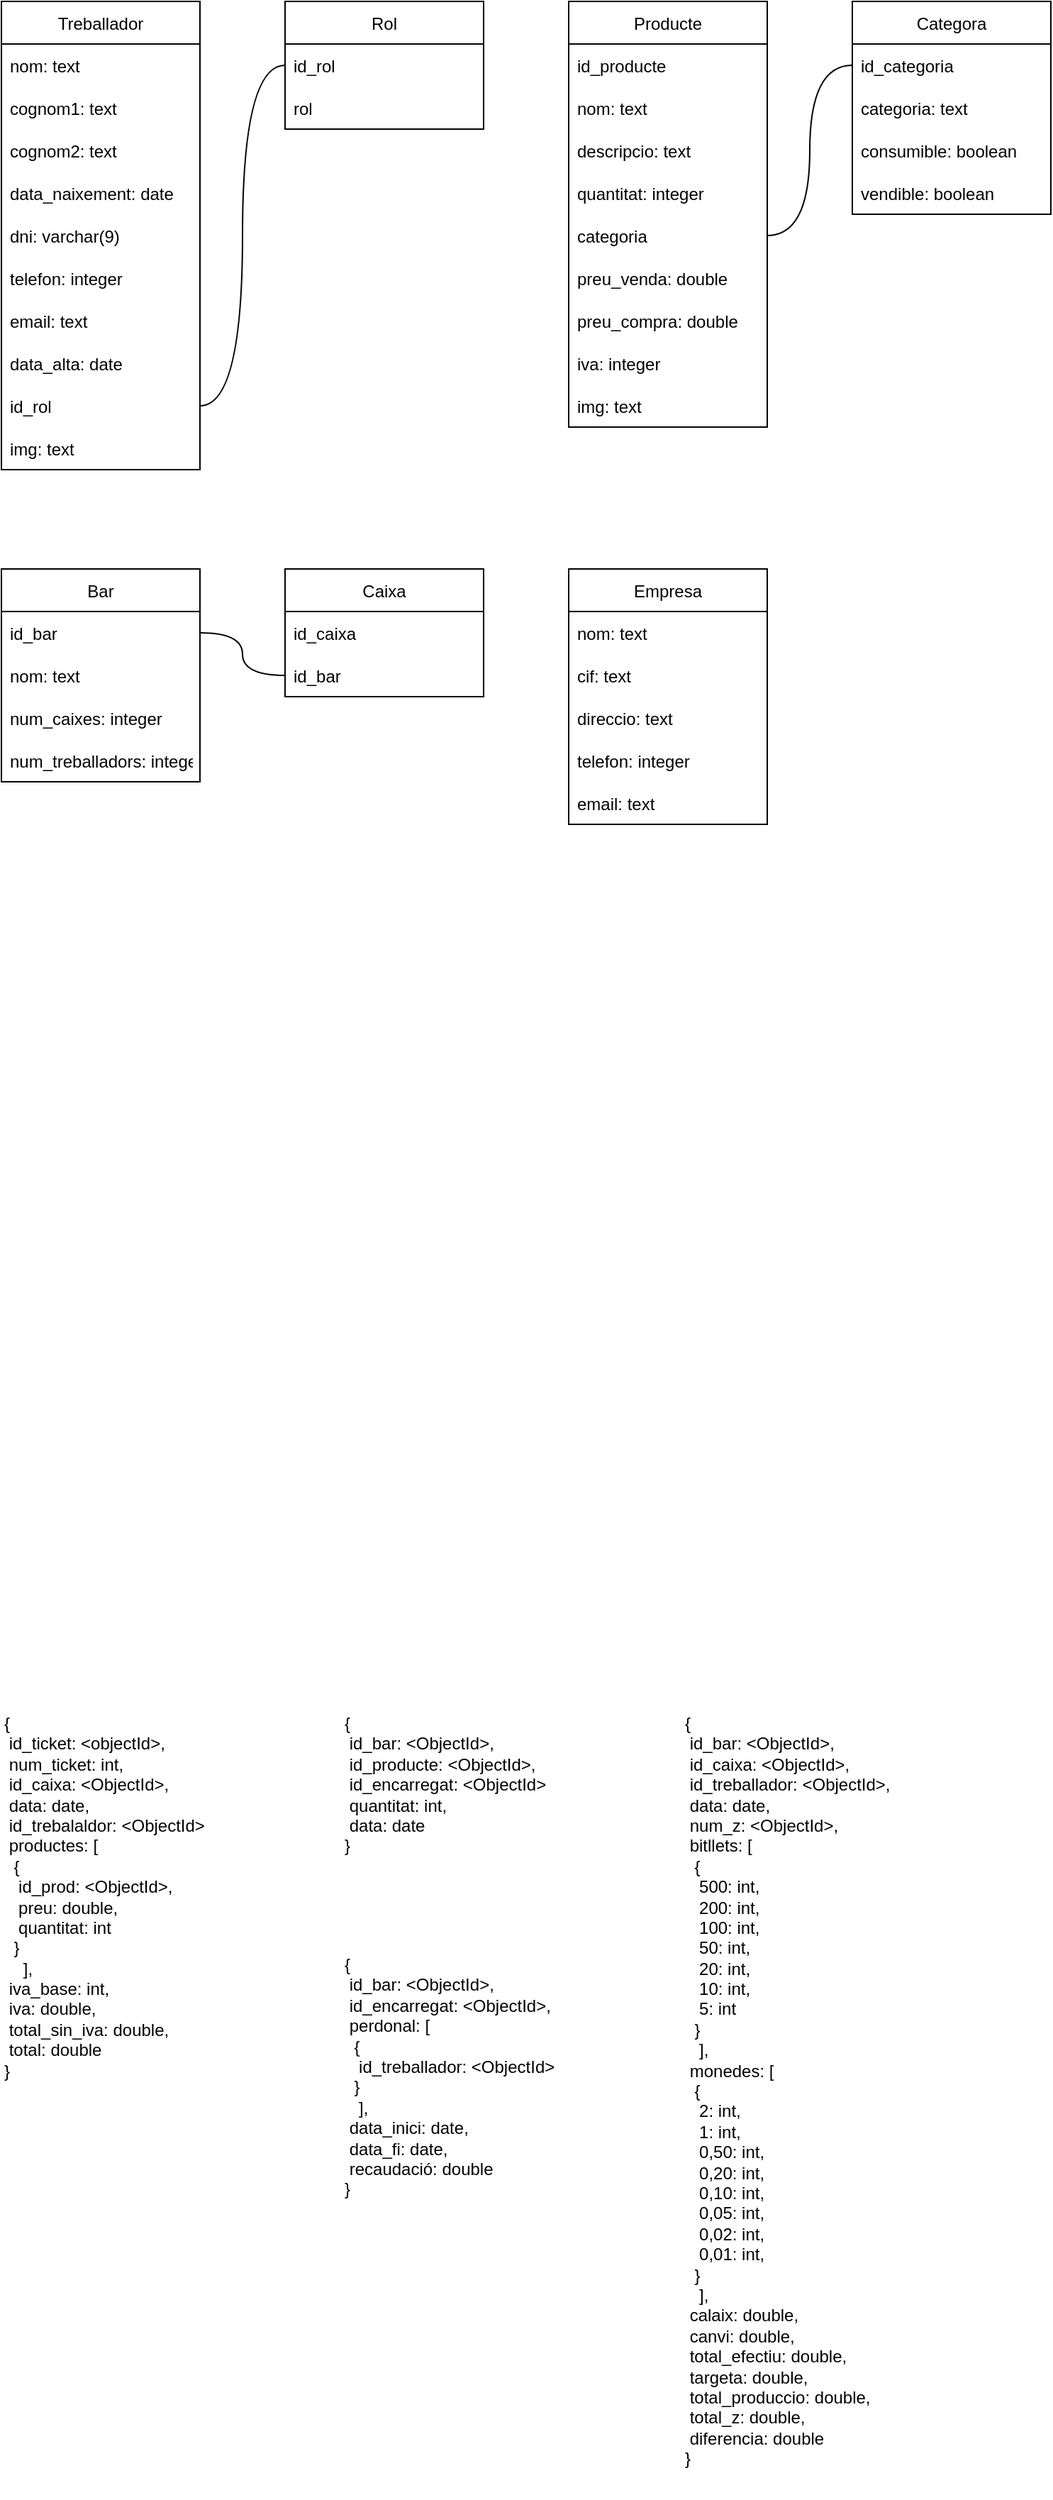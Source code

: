 <mxfile version="17.4.6" type="github">
  <diagram id="rC8Mid0QKteuICI0VROm" name="Page-1">
    <mxGraphModel dx="1564" dy="950" grid="1" gridSize="10" guides="1" tooltips="1" connect="1" arrows="1" fold="1" page="1" pageScale="1" pageWidth="827" pageHeight="1169" math="0" shadow="0">
      <root>
        <mxCell id="0" />
        <mxCell id="1" parent="0" />
        <mxCell id="aXmPvbG-JjzSquTG9hos-1" value="Treballador" style="swimlane;fontStyle=0;childLayout=stackLayout;horizontal=1;startSize=30;horizontalStack=0;resizeParent=1;resizeParentMax=0;resizeLast=0;collapsible=1;marginBottom=0;" vertex="1" parent="1">
          <mxGeometry x="40" y="40" width="140" height="330" as="geometry" />
        </mxCell>
        <mxCell id="aXmPvbG-JjzSquTG9hos-2" value="nom: text" style="text;strokeColor=none;fillColor=none;align=left;verticalAlign=middle;spacingLeft=4;spacingRight=4;overflow=hidden;points=[[0,0.5],[1,0.5]];portConstraint=eastwest;rotatable=0;" vertex="1" parent="aXmPvbG-JjzSquTG9hos-1">
          <mxGeometry y="30" width="140" height="30" as="geometry" />
        </mxCell>
        <mxCell id="aXmPvbG-JjzSquTG9hos-3" value="cognom1: text" style="text;strokeColor=none;fillColor=none;align=left;verticalAlign=middle;spacingLeft=4;spacingRight=4;overflow=hidden;points=[[0,0.5],[1,0.5]];portConstraint=eastwest;rotatable=0;" vertex="1" parent="aXmPvbG-JjzSquTG9hos-1">
          <mxGeometry y="60" width="140" height="30" as="geometry" />
        </mxCell>
        <mxCell id="aXmPvbG-JjzSquTG9hos-4" value="cognom2: text" style="text;strokeColor=none;fillColor=none;align=left;verticalAlign=middle;spacingLeft=4;spacingRight=4;overflow=hidden;points=[[0,0.5],[1,0.5]];portConstraint=eastwest;rotatable=0;" vertex="1" parent="aXmPvbG-JjzSquTG9hos-1">
          <mxGeometry y="90" width="140" height="30" as="geometry" />
        </mxCell>
        <mxCell id="aXmPvbG-JjzSquTG9hos-5" value="data_naixement: date" style="text;strokeColor=none;fillColor=none;align=left;verticalAlign=middle;spacingLeft=4;spacingRight=4;overflow=hidden;points=[[0,0.5],[1,0.5]];portConstraint=eastwest;rotatable=0;" vertex="1" parent="aXmPvbG-JjzSquTG9hos-1">
          <mxGeometry y="120" width="140" height="30" as="geometry" />
        </mxCell>
        <mxCell id="aXmPvbG-JjzSquTG9hos-6" value="dni: varchar(9)" style="text;strokeColor=none;fillColor=none;align=left;verticalAlign=middle;spacingLeft=4;spacingRight=4;overflow=hidden;points=[[0,0.5],[1,0.5]];portConstraint=eastwest;rotatable=0;" vertex="1" parent="aXmPvbG-JjzSquTG9hos-1">
          <mxGeometry y="150" width="140" height="30" as="geometry" />
        </mxCell>
        <mxCell id="aXmPvbG-JjzSquTG9hos-7" value="telefon: integer" style="text;strokeColor=none;fillColor=none;align=left;verticalAlign=middle;spacingLeft=4;spacingRight=4;overflow=hidden;points=[[0,0.5],[1,0.5]];portConstraint=eastwest;rotatable=0;" vertex="1" parent="aXmPvbG-JjzSquTG9hos-1">
          <mxGeometry y="180" width="140" height="30" as="geometry" />
        </mxCell>
        <mxCell id="aXmPvbG-JjzSquTG9hos-61" value="email: text" style="text;strokeColor=none;fillColor=none;align=left;verticalAlign=middle;spacingLeft=4;spacingRight=4;overflow=hidden;points=[[0,0.5],[1,0.5]];portConstraint=eastwest;rotatable=0;" vertex="1" parent="aXmPvbG-JjzSquTG9hos-1">
          <mxGeometry y="210" width="140" height="30" as="geometry" />
        </mxCell>
        <mxCell id="aXmPvbG-JjzSquTG9hos-8" value="data_alta: date" style="text;strokeColor=none;fillColor=none;align=left;verticalAlign=middle;spacingLeft=4;spacingRight=4;overflow=hidden;points=[[0,0.5],[1,0.5]];portConstraint=eastwest;rotatable=0;" vertex="1" parent="aXmPvbG-JjzSquTG9hos-1">
          <mxGeometry y="240" width="140" height="30" as="geometry" />
        </mxCell>
        <mxCell id="aXmPvbG-JjzSquTG9hos-9" value="id_rol" style="text;strokeColor=none;fillColor=none;align=left;verticalAlign=middle;spacingLeft=4;spacingRight=4;overflow=hidden;points=[[0,0.5],[1,0.5]];portConstraint=eastwest;rotatable=0;" vertex="1" parent="aXmPvbG-JjzSquTG9hos-1">
          <mxGeometry y="270" width="140" height="30" as="geometry" />
        </mxCell>
        <mxCell id="aXmPvbG-JjzSquTG9hos-10" value="img: text" style="text;strokeColor=none;fillColor=none;align=left;verticalAlign=middle;spacingLeft=4;spacingRight=4;overflow=hidden;points=[[0,0.5],[1,0.5]];portConstraint=eastwest;rotatable=0;" vertex="1" parent="aXmPvbG-JjzSquTG9hos-1">
          <mxGeometry y="300" width="140" height="30" as="geometry" />
        </mxCell>
        <mxCell id="aXmPvbG-JjzSquTG9hos-11" value="Rol" style="swimlane;fontStyle=0;childLayout=stackLayout;horizontal=1;startSize=30;horizontalStack=0;resizeParent=1;resizeParentMax=0;resizeLast=0;collapsible=1;marginBottom=0;" vertex="1" parent="1">
          <mxGeometry x="240" y="40" width="140" height="90" as="geometry" />
        </mxCell>
        <mxCell id="aXmPvbG-JjzSquTG9hos-19" value="id_rol" style="text;strokeColor=none;fillColor=none;align=left;verticalAlign=middle;spacingLeft=4;spacingRight=4;overflow=hidden;points=[[0,0.5],[1,0.5]];portConstraint=eastwest;rotatable=0;" vertex="1" parent="aXmPvbG-JjzSquTG9hos-11">
          <mxGeometry y="30" width="140" height="30" as="geometry" />
        </mxCell>
        <mxCell id="aXmPvbG-JjzSquTG9hos-12" value="rol" style="text;strokeColor=none;fillColor=none;align=left;verticalAlign=middle;spacingLeft=4;spacingRight=4;overflow=hidden;points=[[0,0.5],[1,0.5]];portConstraint=eastwest;rotatable=0;" vertex="1" parent="aXmPvbG-JjzSquTG9hos-11">
          <mxGeometry y="60" width="140" height="30" as="geometry" />
        </mxCell>
        <mxCell id="aXmPvbG-JjzSquTG9hos-21" style="edgeStyle=orthogonalEdgeStyle;rounded=0;orthogonalLoop=1;jettySize=auto;html=1;exitX=1;exitY=0.5;exitDx=0;exitDy=0;entryX=0;entryY=0.5;entryDx=0;entryDy=0;curved=1;endArrow=none;endFill=0;" edge="1" parent="1" source="aXmPvbG-JjzSquTG9hos-9" target="aXmPvbG-JjzSquTG9hos-19">
          <mxGeometry relative="1" as="geometry" />
        </mxCell>
        <mxCell id="aXmPvbG-JjzSquTG9hos-22" value="Producte" style="swimlane;fontStyle=0;childLayout=stackLayout;horizontal=1;startSize=30;horizontalStack=0;resizeParent=1;resizeParentMax=0;resizeLast=0;collapsible=1;marginBottom=0;" vertex="1" parent="1">
          <mxGeometry x="440" y="40" width="140" height="300" as="geometry" />
        </mxCell>
        <mxCell id="aXmPvbG-JjzSquTG9hos-24" value="id_producte" style="text;strokeColor=none;fillColor=none;align=left;verticalAlign=middle;spacingLeft=4;spacingRight=4;overflow=hidden;points=[[0,0.5],[1,0.5]];portConstraint=eastwest;rotatable=0;" vertex="1" parent="aXmPvbG-JjzSquTG9hos-22">
          <mxGeometry y="30" width="140" height="30" as="geometry" />
        </mxCell>
        <mxCell id="aXmPvbG-JjzSquTG9hos-23" value="nom: text" style="text;strokeColor=none;fillColor=none;align=left;verticalAlign=middle;spacingLeft=4;spacingRight=4;overflow=hidden;points=[[0,0.5],[1,0.5]];portConstraint=eastwest;rotatable=0;" vertex="1" parent="aXmPvbG-JjzSquTG9hos-22">
          <mxGeometry y="60" width="140" height="30" as="geometry" />
        </mxCell>
        <mxCell id="aXmPvbG-JjzSquTG9hos-25" value="descripcio: text" style="text;strokeColor=none;fillColor=none;align=left;verticalAlign=middle;spacingLeft=4;spacingRight=4;overflow=hidden;points=[[0,0.5],[1,0.5]];portConstraint=eastwest;rotatable=0;" vertex="1" parent="aXmPvbG-JjzSquTG9hos-22">
          <mxGeometry y="90" width="140" height="30" as="geometry" />
        </mxCell>
        <mxCell id="aXmPvbG-JjzSquTG9hos-26" value="quantitat: integer" style="text;strokeColor=none;fillColor=none;align=left;verticalAlign=middle;spacingLeft=4;spacingRight=4;overflow=hidden;points=[[0,0.5],[1,0.5]];portConstraint=eastwest;rotatable=0;" vertex="1" parent="aXmPvbG-JjzSquTG9hos-22">
          <mxGeometry y="120" width="140" height="30" as="geometry" />
        </mxCell>
        <mxCell id="aXmPvbG-JjzSquTG9hos-27" value="categoria" style="text;strokeColor=none;fillColor=none;align=left;verticalAlign=middle;spacingLeft=4;spacingRight=4;overflow=hidden;points=[[0,0.5],[1,0.5]];portConstraint=eastwest;rotatable=0;" vertex="1" parent="aXmPvbG-JjzSquTG9hos-22">
          <mxGeometry y="150" width="140" height="30" as="geometry" />
        </mxCell>
        <mxCell id="aXmPvbG-JjzSquTG9hos-28" value="preu_venda: double" style="text;strokeColor=none;fillColor=none;align=left;verticalAlign=middle;spacingLeft=4;spacingRight=4;overflow=hidden;points=[[0,0.5],[1,0.5]];portConstraint=eastwest;rotatable=0;" vertex="1" parent="aXmPvbG-JjzSquTG9hos-22">
          <mxGeometry y="180" width="140" height="30" as="geometry" />
        </mxCell>
        <mxCell id="aXmPvbG-JjzSquTG9hos-29" value="preu_compra: double" style="text;strokeColor=none;fillColor=none;align=left;verticalAlign=middle;spacingLeft=4;spacingRight=4;overflow=hidden;points=[[0,0.5],[1,0.5]];portConstraint=eastwest;rotatable=0;" vertex="1" parent="aXmPvbG-JjzSquTG9hos-22">
          <mxGeometry y="210" width="140" height="30" as="geometry" />
        </mxCell>
        <mxCell id="aXmPvbG-JjzSquTG9hos-30" value="iva: integer" style="text;strokeColor=none;fillColor=none;align=left;verticalAlign=middle;spacingLeft=4;spacingRight=4;overflow=hidden;points=[[0,0.5],[1,0.5]];portConstraint=eastwest;rotatable=0;" vertex="1" parent="aXmPvbG-JjzSquTG9hos-22">
          <mxGeometry y="240" width="140" height="30" as="geometry" />
        </mxCell>
        <mxCell id="aXmPvbG-JjzSquTG9hos-31" value="img: text" style="text;strokeColor=none;fillColor=none;align=left;verticalAlign=middle;spacingLeft=4;spacingRight=4;overflow=hidden;points=[[0,0.5],[1,0.5]];portConstraint=eastwest;rotatable=0;" vertex="1" parent="aXmPvbG-JjzSquTG9hos-22">
          <mxGeometry y="270" width="140" height="30" as="geometry" />
        </mxCell>
        <mxCell id="aXmPvbG-JjzSquTG9hos-33" value="Categora" style="swimlane;fontStyle=0;childLayout=stackLayout;horizontal=1;startSize=30;horizontalStack=0;resizeParent=1;resizeParentMax=0;resizeLast=0;collapsible=1;marginBottom=0;" vertex="1" parent="1">
          <mxGeometry x="640" y="40" width="140" height="150" as="geometry" />
        </mxCell>
        <mxCell id="aXmPvbG-JjzSquTG9hos-34" value="id_categoria" style="text;strokeColor=none;fillColor=none;align=left;verticalAlign=middle;spacingLeft=4;spacingRight=4;overflow=hidden;points=[[0,0.5],[1,0.5]];portConstraint=eastwest;rotatable=0;" vertex="1" parent="aXmPvbG-JjzSquTG9hos-33">
          <mxGeometry y="30" width="140" height="30" as="geometry" />
        </mxCell>
        <mxCell id="aXmPvbG-JjzSquTG9hos-35" value="categoria: text" style="text;strokeColor=none;fillColor=none;align=left;verticalAlign=middle;spacingLeft=4;spacingRight=4;overflow=hidden;points=[[0,0.5],[1,0.5]];portConstraint=eastwest;rotatable=0;" vertex="1" parent="aXmPvbG-JjzSquTG9hos-33">
          <mxGeometry y="60" width="140" height="30" as="geometry" />
        </mxCell>
        <mxCell id="aXmPvbG-JjzSquTG9hos-36" value="consumible: boolean" style="text;strokeColor=none;fillColor=none;align=left;verticalAlign=middle;spacingLeft=4;spacingRight=4;overflow=hidden;points=[[0,0.5],[1,0.5]];portConstraint=eastwest;rotatable=0;" vertex="1" parent="aXmPvbG-JjzSquTG9hos-33">
          <mxGeometry y="90" width="140" height="30" as="geometry" />
        </mxCell>
        <mxCell id="aXmPvbG-JjzSquTG9hos-37" value="vendible: boolean" style="text;strokeColor=none;fillColor=none;align=left;verticalAlign=middle;spacingLeft=4;spacingRight=4;overflow=hidden;points=[[0,0.5],[1,0.5]];portConstraint=eastwest;rotatable=0;" vertex="1" parent="aXmPvbG-JjzSquTG9hos-33">
          <mxGeometry y="120" width="140" height="30" as="geometry" />
        </mxCell>
        <mxCell id="aXmPvbG-JjzSquTG9hos-38" style="edgeStyle=orthogonalEdgeStyle;curved=1;rounded=0;orthogonalLoop=1;jettySize=auto;html=1;endArrow=none;endFill=0;" edge="1" parent="1" source="aXmPvbG-JjzSquTG9hos-27" target="aXmPvbG-JjzSquTG9hos-34">
          <mxGeometry relative="1" as="geometry" />
        </mxCell>
        <mxCell id="aXmPvbG-JjzSquTG9hos-39" value="Bar" style="swimlane;fontStyle=0;childLayout=stackLayout;horizontal=1;startSize=30;horizontalStack=0;resizeParent=1;resizeParentMax=0;resizeLast=0;collapsible=1;marginBottom=0;" vertex="1" parent="1">
          <mxGeometry x="40" y="440" width="140" height="150" as="geometry" />
        </mxCell>
        <mxCell id="aXmPvbG-JjzSquTG9hos-40" value="id_bar" style="text;strokeColor=none;fillColor=none;align=left;verticalAlign=middle;spacingLeft=4;spacingRight=4;overflow=hidden;points=[[0,0.5],[1,0.5]];portConstraint=eastwest;rotatable=0;" vertex="1" parent="aXmPvbG-JjzSquTG9hos-39">
          <mxGeometry y="30" width="140" height="30" as="geometry" />
        </mxCell>
        <mxCell id="aXmPvbG-JjzSquTG9hos-41" value="nom: text" style="text;strokeColor=none;fillColor=none;align=left;verticalAlign=middle;spacingLeft=4;spacingRight=4;overflow=hidden;points=[[0,0.5],[1,0.5]];portConstraint=eastwest;rotatable=0;" vertex="1" parent="aXmPvbG-JjzSquTG9hos-39">
          <mxGeometry y="60" width="140" height="30" as="geometry" />
        </mxCell>
        <mxCell id="aXmPvbG-JjzSquTG9hos-45" value="num_caixes: integer" style="text;strokeColor=none;fillColor=none;align=left;verticalAlign=middle;spacingLeft=4;spacingRight=4;overflow=hidden;points=[[0,0.5],[1,0.5]];portConstraint=eastwest;rotatable=0;" vertex="1" parent="aXmPvbG-JjzSquTG9hos-39">
          <mxGeometry y="90" width="140" height="30" as="geometry" />
        </mxCell>
        <mxCell id="aXmPvbG-JjzSquTG9hos-47" value="num_treballadors: integer" style="text;strokeColor=none;fillColor=none;align=left;verticalAlign=middle;spacingLeft=4;spacingRight=4;overflow=hidden;points=[[0,0.5],[1,0.5]];portConstraint=eastwest;rotatable=0;" vertex="1" parent="aXmPvbG-JjzSquTG9hos-39">
          <mxGeometry y="120" width="140" height="30" as="geometry" />
        </mxCell>
        <mxCell id="aXmPvbG-JjzSquTG9hos-49" value="Caixa" style="swimlane;fontStyle=0;childLayout=stackLayout;horizontal=1;startSize=30;horizontalStack=0;resizeParent=1;resizeParentMax=0;resizeLast=0;collapsible=1;marginBottom=0;" vertex="1" parent="1">
          <mxGeometry x="240" y="440" width="140" height="90" as="geometry" />
        </mxCell>
        <mxCell id="aXmPvbG-JjzSquTG9hos-50" value="id_caixa" style="text;strokeColor=none;fillColor=none;align=left;verticalAlign=middle;spacingLeft=4;spacingRight=4;overflow=hidden;points=[[0,0.5],[1,0.5]];portConstraint=eastwest;rotatable=0;" vertex="1" parent="aXmPvbG-JjzSquTG9hos-49">
          <mxGeometry y="30" width="140" height="30" as="geometry" />
        </mxCell>
        <mxCell id="aXmPvbG-JjzSquTG9hos-51" value="id_bar" style="text;strokeColor=none;fillColor=none;align=left;verticalAlign=middle;spacingLeft=4;spacingRight=4;overflow=hidden;points=[[0,0.5],[1,0.5]];portConstraint=eastwest;rotatable=0;" vertex="1" parent="aXmPvbG-JjzSquTG9hos-49">
          <mxGeometry y="60" width="140" height="30" as="geometry" />
        </mxCell>
        <mxCell id="aXmPvbG-JjzSquTG9hos-54" style="edgeStyle=orthogonalEdgeStyle;curved=1;rounded=0;orthogonalLoop=1;jettySize=auto;html=1;endArrow=none;endFill=0;" edge="1" parent="1" source="aXmPvbG-JjzSquTG9hos-40" target="aXmPvbG-JjzSquTG9hos-51">
          <mxGeometry relative="1" as="geometry" />
        </mxCell>
        <mxCell id="aXmPvbG-JjzSquTG9hos-55" value="Empresa" style="swimlane;fontStyle=0;childLayout=stackLayout;horizontal=1;startSize=30;horizontalStack=0;resizeParent=1;resizeParentMax=0;resizeLast=0;collapsible=1;marginBottom=0;" vertex="1" parent="1">
          <mxGeometry x="440" y="440" width="140" height="180" as="geometry" />
        </mxCell>
        <mxCell id="aXmPvbG-JjzSquTG9hos-56" value="nom: text" style="text;strokeColor=none;fillColor=none;align=left;verticalAlign=middle;spacingLeft=4;spacingRight=4;overflow=hidden;points=[[0,0.5],[1,0.5]];portConstraint=eastwest;rotatable=0;" vertex="1" parent="aXmPvbG-JjzSquTG9hos-55">
          <mxGeometry y="30" width="140" height="30" as="geometry" />
        </mxCell>
        <mxCell id="aXmPvbG-JjzSquTG9hos-57" value="cif: text" style="text;strokeColor=none;fillColor=none;align=left;verticalAlign=middle;spacingLeft=4;spacingRight=4;overflow=hidden;points=[[0,0.5],[1,0.5]];portConstraint=eastwest;rotatable=0;" vertex="1" parent="aXmPvbG-JjzSquTG9hos-55">
          <mxGeometry y="60" width="140" height="30" as="geometry" />
        </mxCell>
        <mxCell id="aXmPvbG-JjzSquTG9hos-58" value="direccio: text" style="text;strokeColor=none;fillColor=none;align=left;verticalAlign=middle;spacingLeft=4;spacingRight=4;overflow=hidden;points=[[0,0.5],[1,0.5]];portConstraint=eastwest;rotatable=0;" vertex="1" parent="aXmPvbG-JjzSquTG9hos-55">
          <mxGeometry y="90" width="140" height="30" as="geometry" />
        </mxCell>
        <mxCell id="aXmPvbG-JjzSquTG9hos-59" value="telefon: integer" style="text;strokeColor=none;fillColor=none;align=left;verticalAlign=middle;spacingLeft=4;spacingRight=4;overflow=hidden;points=[[0,0.5],[1,0.5]];portConstraint=eastwest;rotatable=0;" vertex="1" parent="aXmPvbG-JjzSquTG9hos-55">
          <mxGeometry y="120" width="140" height="30" as="geometry" />
        </mxCell>
        <mxCell id="aXmPvbG-JjzSquTG9hos-60" value="email: text" style="text;strokeColor=none;fillColor=none;align=left;verticalAlign=middle;spacingLeft=4;spacingRight=4;overflow=hidden;points=[[0,0.5],[1,0.5]];portConstraint=eastwest;rotatable=0;" vertex="1" parent="aXmPvbG-JjzSquTG9hos-55">
          <mxGeometry y="150" width="140" height="30" as="geometry" />
        </mxCell>
        <mxCell id="aXmPvbG-JjzSquTG9hos-62" value="{&lt;br&gt;&lt;span style=&quot;white-space: pre&quot;&gt;	&lt;/span&gt;id_ticket: &amp;lt;objectId&amp;gt;,&lt;br&gt;&lt;span style=&quot;white-space: pre&quot;&gt;	&lt;/span&gt;num_ticket: int,&lt;br&gt;&lt;span style=&quot;white-space: pre&quot;&gt;	&lt;/span&gt;id_caixa: &amp;lt;ObjectId&amp;gt;,&lt;br&gt;&lt;span style=&quot;white-space: pre&quot;&gt;	&lt;/span&gt;data: date,&lt;br&gt;&lt;span style=&quot;white-space: pre&quot;&gt;	&lt;/span&gt;id_trebalaldor: &amp;lt;ObjectId&amp;gt;&lt;br&gt;&lt;span style=&quot;white-space: pre&quot;&gt;	&lt;/span&gt;productes: [&lt;br&gt;&lt;span style=&quot;white-space: pre&quot;&gt;	&lt;/span&gt;&lt;span style=&quot;white-space: pre&quot;&gt;	&lt;/span&gt;{&lt;br&gt;&lt;span style=&quot;white-space: pre&quot;&gt;	&lt;/span&gt;&lt;span style=&quot;white-space: pre&quot;&gt;	&lt;/span&gt;&lt;span style=&quot;white-space: pre&quot;&gt;	&lt;/span&gt;id_prod: &amp;lt;ObjectId&amp;gt;,&lt;br&gt;&lt;span style=&quot;white-space: pre&quot;&gt;	&lt;/span&gt;&lt;span style=&quot;white-space: pre&quot;&gt;	&lt;/span&gt;&lt;span style=&quot;white-space: pre&quot;&gt;	&lt;/span&gt;preu: double,&lt;br&gt;&lt;span style=&quot;white-space: pre&quot;&gt;	&lt;/span&gt;&lt;span style=&quot;white-space: pre&quot;&gt;	&lt;/span&gt;&lt;span style=&quot;white-space: pre&quot;&gt;	&lt;/span&gt;quantitat: int&lt;br&gt;&lt;span style=&quot;white-space: pre&quot;&gt;	&lt;/span&gt;&lt;span style=&quot;white-space: pre&quot;&gt;	&lt;/span&gt;}&lt;br&gt;&lt;span style=&quot;white-space: pre&quot;&gt;	&lt;/span&gt;&lt;span style=&quot;white-space: pre&quot;&gt;	&lt;/span&gt;&lt;span style=&quot;white-space: pre&quot;&gt;	&lt;/span&gt;&amp;nbsp;],&lt;br&gt;&lt;span style=&quot;white-space: pre&quot;&gt;	&lt;/span&gt;iva_base: int,&lt;br&gt;&lt;span style=&quot;white-space: pre&quot;&gt;	&lt;/span&gt;iva: double,&lt;br&gt;&lt;span style=&quot;white-space: pre&quot;&gt;	&lt;/span&gt;total_sin_iva: double,&lt;br&gt;&lt;span style=&quot;white-space: pre&quot;&gt;	&lt;/span&gt;total: double&lt;br&gt;}" style="text;html=1;strokeColor=none;fillColor=none;align=left;verticalAlign=top;whiteSpace=wrap;rounded=0;" vertex="1" parent="1">
          <mxGeometry x="40" y="1240" width="200" height="280" as="geometry" />
        </mxCell>
        <mxCell id="aXmPvbG-JjzSquTG9hos-63" value="{&lt;br&gt;&lt;span style=&quot;white-space: pre&quot;&gt;	&lt;/span&gt;id_bar: &amp;lt;ObjectId&amp;gt;,&lt;br&gt;&lt;span style=&quot;white-space: pre&quot;&gt;	&lt;/span&gt;id_producte: &amp;lt;ObjectId&amp;gt;,&lt;br&gt;&lt;span style=&quot;white-space: pre&quot;&gt;	&lt;/span&gt;id_encarregat: &amp;lt;ObjectId&amp;gt;&lt;br&gt;&lt;span style=&quot;white-space: pre&quot;&gt;	&lt;/span&gt;quantitat: int,&lt;br&gt;&lt;span style=&quot;white-space: pre&quot;&gt;	&lt;/span&gt;data: date&lt;br&gt;}&lt;br&gt;&lt;span style=&quot;white-space: pre&quot;&gt;	&lt;/span&gt;" style="text;html=1;strokeColor=none;fillColor=none;align=left;verticalAlign=top;whiteSpace=wrap;rounded=0;" vertex="1" parent="1">
          <mxGeometry x="280" y="1240" width="200" height="120" as="geometry" />
        </mxCell>
        <mxCell id="aXmPvbG-JjzSquTG9hos-64" value="{&lt;br&gt;&lt;span&gt;	&lt;/span&gt;&lt;span style=&quot;white-space: pre&quot;&gt;	&lt;/span&gt;id_bar: &amp;lt;ObjectId&amp;gt;,&lt;br&gt;&lt;span&gt;	&lt;/span&gt;&lt;span style=&quot;white-space: pre&quot;&gt;	&lt;/span&gt;id_caixa: &amp;lt;ObjectId&amp;gt;,&lt;br&gt;&lt;span&gt;	&lt;/span&gt;&lt;span style=&quot;white-space: pre&quot;&gt;	&lt;/span&gt;id_treballador: &amp;lt;ObjectId&amp;gt;,&lt;br&gt;&lt;span&gt;	&lt;/span&gt;&lt;span style=&quot;white-space: pre&quot;&gt;	&lt;/span&gt;data: date,&lt;br&gt;&lt;span&gt;	&lt;/span&gt;&lt;span style=&quot;white-space: pre&quot;&gt;	&lt;/span&gt;num_z: &amp;lt;ObjectId&amp;gt;,&lt;br&gt;&lt;span&gt;	&lt;/span&gt;&lt;span style=&quot;white-space: pre&quot;&gt;	&lt;/span&gt;bitllets: &lt;span&gt;	&lt;/span&gt;[&lt;br&gt;&lt;span&gt;&lt;span&gt;	&lt;/span&gt;&lt;span&gt;	&lt;/span&gt;&lt;span style=&quot;white-space: pre&quot;&gt;	&lt;/span&gt;&lt;span style=&quot;white-space: pre&quot;&gt;	&lt;/span&gt;{&lt;br&gt;&lt;span&gt;	&lt;/span&gt;&lt;span&gt;	&lt;/span&gt;&lt;span&gt;	&lt;/span&gt;&lt;span style=&quot;white-space: pre&quot;&gt;	&lt;/span&gt;&lt;span style=&quot;white-space: pre&quot;&gt;	&lt;/span&gt;&lt;span style=&quot;white-space: pre&quot;&gt;	&lt;/span&gt;500: int,&lt;br&gt;&lt;/span&gt;&lt;span style=&quot;white-space: pre&quot;&gt;&lt;span style=&quot;white-space: pre&quot;&gt;	&lt;/span&gt;&lt;span style=&quot;white-space: pre&quot;&gt;	&lt;/span&gt;&lt;span style=&quot;white-space: pre&quot;&gt;	&lt;/span&gt;200: int,&lt;br&gt;&lt;span style=&quot;white-space: pre&quot;&gt;	&lt;/span&gt;&lt;span style=&quot;white-space: pre&quot;&gt;	&lt;/span&gt;&lt;span style=&quot;white-space: pre&quot;&gt;	&lt;/span&gt;100: int,&lt;br&gt;&lt;span style=&quot;white-space: pre&quot;&gt;	&lt;/span&gt;&lt;span style=&quot;white-space: pre&quot;&gt;	&lt;/span&gt;&lt;span style=&quot;white-space: pre&quot;&gt;	&lt;/span&gt;50: int,&lt;br&gt;&lt;span style=&quot;white-space: pre&quot;&gt;	&lt;/span&gt;&lt;span style=&quot;white-space: pre&quot;&gt;	&lt;/span&gt;&lt;span style=&quot;white-space: pre&quot;&gt;	&lt;/span&gt;20: int,&lt;br&gt;&lt;span style=&quot;white-space: pre&quot;&gt;	&lt;/span&gt;&lt;span style=&quot;white-space: pre&quot;&gt;	&lt;/span&gt;&lt;span style=&quot;white-space: pre&quot;&gt;	&lt;/span&gt;10: int,&lt;br&gt;&lt;span style=&quot;white-space: pre&quot;&gt;	&lt;/span&gt;&lt;span style=&quot;white-space: pre&quot;&gt;	&lt;/span&gt;&lt;span style=&quot;white-space: pre&quot;&gt;	&lt;/span&gt;5: int&lt;br&gt;&lt;span style=&quot;white-space: pre&quot;&gt;	&lt;/span&gt;&lt;span style=&quot;white-space: pre&quot;&gt;	&lt;/span&gt;}&lt;br&gt;&lt;span style=&quot;white-space: pre&quot;&gt;	&lt;/span&gt;&lt;span style=&quot;white-space: pre&quot;&gt;	&lt;/span&gt;&lt;span style=&quot;white-space: pre&quot;&gt;	&lt;/span&gt;],&lt;br&gt;&lt;span style=&quot;white-space: pre&quot;&gt;	&lt;/span&gt;monedes: [&lt;br&gt;&lt;span style=&quot;white-space: pre&quot;&gt;	&lt;/span&gt;&lt;span style=&quot;white-space: pre&quot;&gt;	&lt;/span&gt;{&lt;br&gt;&lt;span style=&quot;white-space: pre&quot;&gt;	&lt;/span&gt;&lt;span style=&quot;white-space: pre&quot;&gt;	&lt;/span&gt;&lt;span style=&quot;white-space: pre&quot;&gt;	&lt;/span&gt;2: int,&lt;br&gt;&lt;span style=&quot;white-space: pre&quot;&gt;	&lt;/span&gt;&lt;span style=&quot;white-space: pre&quot;&gt;	&lt;/span&gt;&lt;span style=&quot;white-space: pre&quot;&gt;	&lt;/span&gt;1: int,&lt;br&gt;&lt;span style=&quot;white-space: pre&quot;&gt;	&lt;/span&gt;&lt;span style=&quot;white-space: pre&quot;&gt;	&lt;/span&gt;&lt;span style=&quot;white-space: pre&quot;&gt;	&lt;/span&gt;0,50: int,&lt;br&gt;&lt;span style=&quot;white-space: pre&quot;&gt;	&lt;/span&gt;&lt;span style=&quot;white-space: pre&quot;&gt;	&lt;/span&gt;&lt;span style=&quot;white-space: pre&quot;&gt;	&lt;/span&gt;0,20: int,&lt;br&gt;&lt;span style=&quot;white-space: pre&quot;&gt;	&lt;/span&gt;&lt;span style=&quot;white-space: pre&quot;&gt;	&lt;/span&gt;&lt;span style=&quot;white-space: pre&quot;&gt;	&lt;/span&gt;0,10: int,&lt;br&gt;&lt;span style=&quot;white-space: pre&quot;&gt;	&lt;/span&gt;&lt;span style=&quot;white-space: pre&quot;&gt;	&lt;/span&gt;&lt;span style=&quot;white-space: pre&quot;&gt;	&lt;/span&gt;0,05: int,&lt;br&gt;&lt;span style=&quot;white-space: pre&quot;&gt;	&lt;/span&gt;&lt;span style=&quot;white-space: pre&quot;&gt;	&lt;/span&gt;&lt;span style=&quot;white-space: pre&quot;&gt;	&lt;/span&gt;0,02: int,&lt;br&gt;&lt;span style=&quot;white-space: pre&quot;&gt;	&lt;/span&gt;&lt;span style=&quot;white-space: pre&quot;&gt;	&lt;/span&gt;&lt;span style=&quot;white-space: pre&quot;&gt;	&lt;/span&gt;0,01: int,&lt;br&gt;&lt;span style=&quot;white-space: pre&quot;&gt;	&lt;/span&gt;&lt;span style=&quot;white-space: pre&quot;&gt;	&lt;/span&gt;}&lt;br&gt;&lt;span style=&quot;white-space: pre&quot;&gt;	&lt;/span&gt;&lt;span style=&quot;white-space: pre&quot;&gt;	&lt;/span&gt;&lt;span style=&quot;white-space: pre&quot;&gt;	&lt;/span&gt;],&lt;br&gt;&lt;span style=&quot;white-space: pre&quot;&gt;	&lt;/span&gt;calaix: double,&lt;br&gt;&lt;/span&gt;&lt;span&gt;&lt;/span&gt;&lt;span&gt;&lt;/span&gt;&lt;span&gt;&lt;/span&gt;&lt;span style=&quot;white-space: pre&quot;&gt;	&lt;/span&gt;canvi: double,&lt;br&gt;&lt;span style=&quot;white-space: pre&quot;&gt;	&lt;/span&gt;total_efectiu: double,&lt;br&gt;&lt;span style=&quot;white-space: pre&quot;&gt;	&lt;/span&gt;targeta: double,&lt;br&gt;&lt;span style=&quot;white-space: pre&quot;&gt;	&lt;/span&gt;total_produccio: double,&lt;br&gt;&lt;span style=&quot;white-space: pre&quot;&gt;	&lt;/span&gt;total_z: double,&lt;br&gt;&lt;span style=&quot;white-space: pre&quot;&gt;	&lt;/span&gt;diferencia: double&lt;br&gt;}" style="text;html=1;strokeColor=none;fillColor=none;align=left;verticalAlign=top;whiteSpace=wrap;rounded=0;" vertex="1" parent="1">
          <mxGeometry x="520" y="1240" width="200" height="560" as="geometry" />
        </mxCell>
        <mxCell id="aXmPvbG-JjzSquTG9hos-65" value="{&lt;br&gt;&lt;span style=&quot;white-space: pre&quot;&gt;	&lt;/span&gt;id_bar: &amp;lt;ObjectId&amp;gt;,&lt;br&gt;&lt;span style=&quot;white-space: pre&quot;&gt;	&lt;/span&gt;id_encarregat: &amp;lt;ObjectId&amp;gt;,&lt;br&gt;&lt;span style=&quot;white-space: pre&quot;&gt;	&lt;/span&gt;perdonal:&lt;span style=&quot;white-space: pre&quot;&gt;	&lt;/span&gt;[&lt;br&gt;&lt;span style=&quot;white-space: pre&quot;&gt;	&lt;/span&gt;&lt;span style=&quot;white-space: pre&quot;&gt;	&lt;/span&gt;{&lt;br&gt;&lt;span style=&quot;white-space: pre&quot;&gt;	&lt;/span&gt;&lt;span style=&quot;white-space: pre&quot;&gt;	&lt;/span&gt;&lt;span style=&quot;white-space: pre&quot;&gt;	&lt;/span&gt;id_treballador: &amp;lt;ObjectId&amp;gt;&lt;br&gt;&lt;span style=&quot;white-space: pre&quot;&gt;	&lt;/span&gt;&lt;span style=&quot;white-space: pre&quot;&gt;	&lt;/span&gt;}&lt;br&gt;&lt;span style=&quot;white-space: pre&quot;&gt;	&lt;/span&gt;&lt;span style=&quot;white-space: pre&quot;&gt;	&lt;/span&gt;&lt;span style=&quot;white-space: pre&quot;&gt;	&lt;/span&gt;],&lt;br&gt;&lt;span style=&quot;white-space: pre&quot;&gt;	&lt;/span&gt;data_inici: date,&lt;br&gt;&lt;span style=&quot;white-space: pre&quot;&gt;	&lt;/span&gt;data_fi: date,&lt;br&gt;&lt;span style=&quot;white-space: pre&quot;&gt;	&lt;/span&gt;recaudació: double&lt;br&gt;}" style="text;html=1;strokeColor=none;fillColor=none;align=left;verticalAlign=top;whiteSpace=wrap;rounded=0;" vertex="1" parent="1">
          <mxGeometry x="280" y="1410" width="240" height="200" as="geometry" />
        </mxCell>
      </root>
    </mxGraphModel>
  </diagram>
</mxfile>
